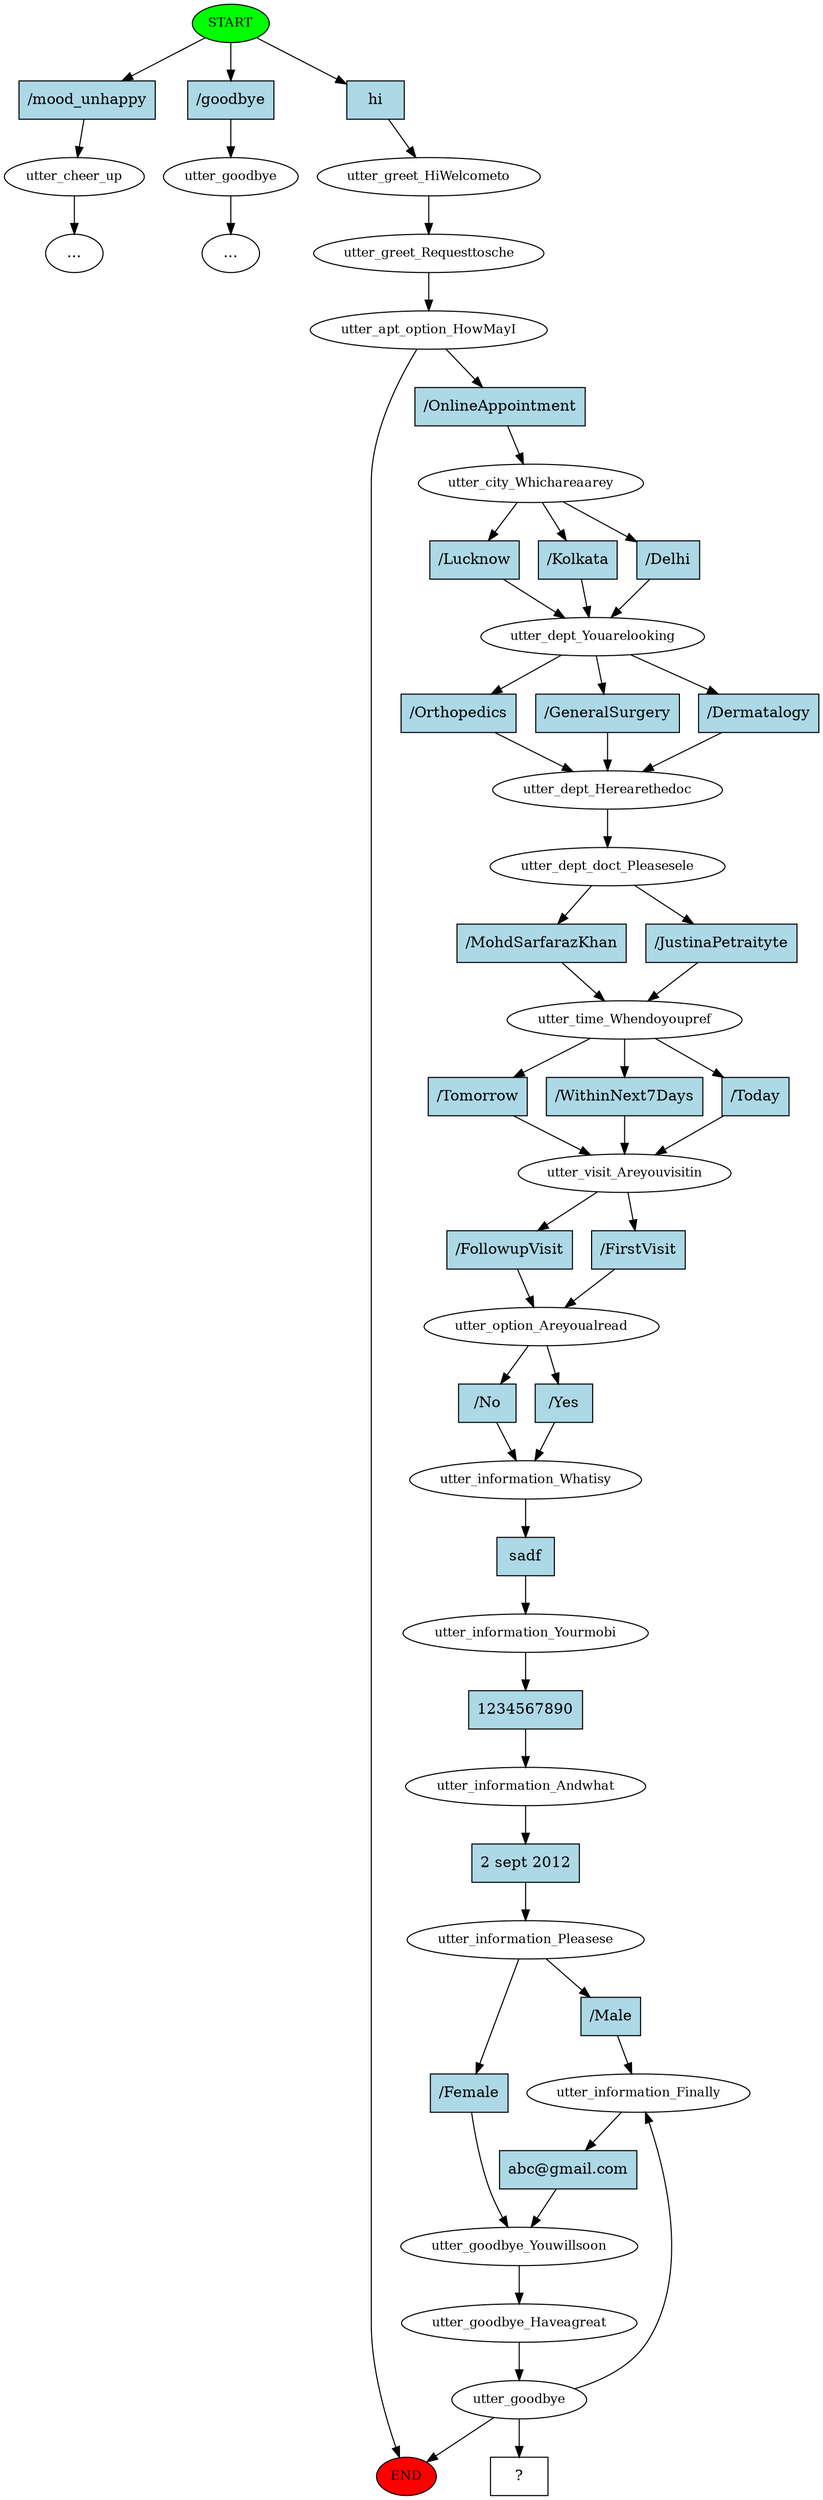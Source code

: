 digraph  {
0 [class="start active", fillcolor=green, fontsize=12, label=START, style=filled];
"-1" [class=end, fillcolor=red, fontsize=12, label=END, style=filled];
1 [class="", fontsize=12, label=utter_cheer_up];
"-4" [class=ellipsis, label="..."];
3 [class="", fontsize=12, label=utter_goodbye];
"-5" [class=ellipsis, label="..."];
4 [class=active, fontsize=12, label=utter_greet_HiWelcometo];
5 [class=active, fontsize=12, label=utter_greet_Requesttosche];
6 [class=active, fontsize=12, label=utter_apt_option_HowMayI];
10 [class=active, fontsize=12, label=utter_city_Whichareaarey];
11 [class=active, fontsize=12, label=utter_dept_Youarelooking];
12 [class=active, fontsize=12, label=utter_dept_Herearethedoc];
13 [class=active, fontsize=12, label=utter_dept_doct_Pleasesele];
14 [class=active, fontsize=12, label=utter_time_Whendoyoupref];
15 [class=active, fontsize=12, label=utter_visit_Areyouvisitin];
16 [class=active, fontsize=12, label=utter_option_Areyoualread];
17 [class=active, fontsize=12, label=utter_information_Whatisy];
18 [class=active, fontsize=12, label=utter_information_Yourmobi];
19 [class=active, fontsize=12, label=utter_information_Andwhat];
20 [class=active, fontsize=12, label=utter_information_Pleasese];
21 [class=active, fontsize=12, label=utter_information_Finally];
22 [class=active, fontsize=12, label=utter_goodbye_Youwillsoon];
23 [class=active, fontsize=12, label=utter_goodbye_Haveagreat];
24 [class=active, fontsize=12, label=utter_goodbye];
64 [class="intent dashed active", label="  ?  ", shape=rect];
65 [class=intent, fillcolor=lightblue, label="\/mood_unhappy", shape=rect, style=filled];
66 [class=intent, fillcolor=lightblue, label="\/goodbye", shape=rect, style=filled];
67 [class="intent active", fillcolor=lightblue, label=hi, shape=rect, style=filled];
68 [class="intent active", fillcolor=lightblue, label="\/OnlineAppointment", shape=rect, style=filled];
69 [class=intent, fillcolor=lightblue, label="\/Delhi", shape=rect, style=filled];
70 [class=intent, fillcolor=lightblue, label="\/Lucknow", shape=rect, style=filled];
71 [class="intent active", fillcolor=lightblue, label="\/Kolkata", shape=rect, style=filled];
72 [class=intent, fillcolor=lightblue, label="\/Dermatalogy", shape=rect, style=filled];
73 [class=intent, fillcolor=lightblue, label="\/Orthopedics", shape=rect, style=filled];
74 [class="intent active", fillcolor=lightblue, label="\/GeneralSurgery", shape=rect, style=filled];
75 [class=intent, fillcolor=lightblue, label="\/JustinaPetraityte", shape=rect, style=filled];
76 [class="intent active", fillcolor=lightblue, label="\/MohdSarfarazKhan", shape=rect, style=filled];
77 [class=intent, fillcolor=lightblue, label="\/Today", shape=rect, style=filled];
78 [class=intent, fillcolor=lightblue, label="\/Tomorrow", shape=rect, style=filled];
79 [class="intent active", fillcolor=lightblue, label="\/WithinNext7Days", shape=rect, style=filled];
80 [class=intent, fillcolor=lightblue, label="\/FirstVisit", shape=rect, style=filled];
81 [class="intent active", fillcolor=lightblue, label="\/FollowupVisit", shape=rect, style=filled];
82 [class=intent, fillcolor=lightblue, label="\/Yes", shape=rect, style=filled];
83 [class="intent active", fillcolor=lightblue, label="\/No", shape=rect, style=filled];
84 [class="intent active", fillcolor=lightblue, label=sadf, shape=rect, style=filled];
85 [class="intent active", fillcolor=lightblue, label=1234567890, shape=rect, style=filled];
86 [class="intent active", fillcolor=lightblue, label="2\ sept\ 2012", shape=rect, style=filled];
87 [class=intent, fillcolor=lightblue, label="\/Male", shape=rect, style=filled];
88 [class="intent active", fillcolor=lightblue, label="\/Female", shape=rect, style=filled];
89 [class="intent active", fillcolor=lightblue, label="abc\@gmail\.com", shape=rect, style=filled];
0 -> 65  [class="", key=0];
0 -> 66  [class="", key=0];
0 -> 67  [class=active, key=0];
1 -> "-4"  [class="", key=NONE, label=""];
3 -> "-5"  [class="", key=NONE, label=""];
4 -> 5  [class=active, key=NONE, label=""];
5 -> 6  [class=active, key=NONE, label=""];
6 -> "-1"  [class="", key=NONE, label=""];
6 -> 68  [class=active, key=0];
10 -> 69  [class="", key=0];
10 -> 70  [class="", key=0];
10 -> 71  [class=active, key=0];
11 -> 72  [class="", key=0];
11 -> 73  [class="", key=0];
11 -> 74  [class=active, key=0];
12 -> 13  [class=active, key=NONE, label=""];
13 -> 75  [class="", key=0];
13 -> 76  [class=active, key=0];
14 -> 77  [class="", key=0];
14 -> 78  [class="", key=0];
14 -> 79  [class=active, key=0];
15 -> 80  [class="", key=0];
15 -> 81  [class=active, key=0];
16 -> 82  [class="", key=0];
16 -> 83  [class=active, key=0];
17 -> 84  [class=active, key=0];
18 -> 85  [class=active, key=0];
19 -> 86  [class=active, key=0];
20 -> 87  [class="", key=0];
20 -> 88  [class=active, key=0];
21 -> 89  [class=active, key=0];
22 -> 23  [class=active, key=NONE, label=""];
23 -> 24  [class=active, key=NONE, label=""];
24 -> "-1"  [class="", key=NONE, label=""];
24 -> 21  [class=active, key=NONE, label=""];
24 -> 64  [class=active, key=NONE, label=""];
65 -> 1  [class="", key=0];
66 -> 3  [class="", key=0];
67 -> 4  [class=active, key=0];
68 -> 10  [class=active, key=0];
69 -> 11  [class="", key=0];
70 -> 11  [class="", key=0];
71 -> 11  [class=active, key=0];
72 -> 12  [class="", key=0];
73 -> 12  [class="", key=0];
74 -> 12  [class=active, key=0];
75 -> 14  [class="", key=0];
76 -> 14  [class=active, key=0];
77 -> 15  [class="", key=0];
78 -> 15  [class="", key=0];
79 -> 15  [class=active, key=0];
80 -> 16  [class="", key=0];
81 -> 16  [class=active, key=0];
82 -> 17  [class="", key=0];
83 -> 17  [class=active, key=0];
84 -> 18  [class=active, key=0];
85 -> 19  [class=active, key=0];
86 -> 20  [class=active, key=0];
87 -> 21  [class="", key=0];
88 -> 22  [class=active, key=0];
89 -> 22  [class=active, key=0];
}
